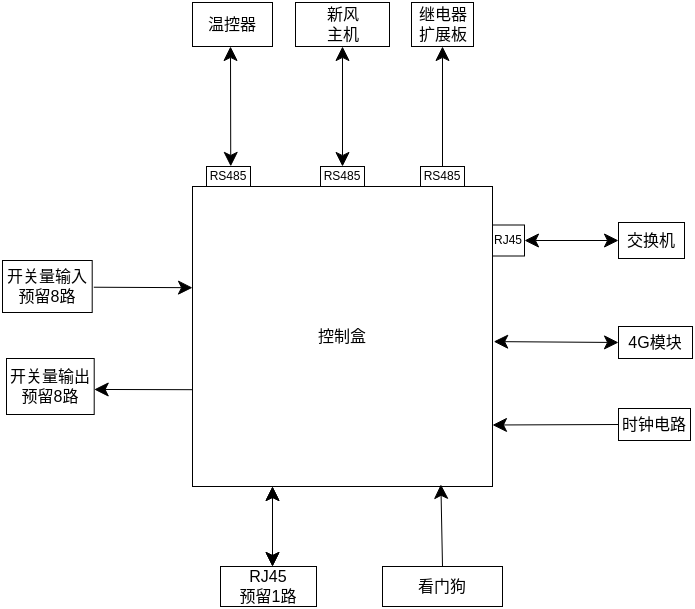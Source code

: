 <mxfile version="16.1.2" type="github"><diagram id="iMQK6x20kkaIyivmuXbJ" name="第 1 页"><mxGraphModel dx="687" dy="371" grid="1" gridSize="1" guides="1" tooltips="1" connect="1" arrows="1" fold="1" page="1" pageScale="1" pageWidth="827" pageHeight="1169" math="0" shadow="0"><root><mxCell id="0"/><mxCell id="1" parent="0"/><mxCell id="7jzLRePLUvwEAjksfmV3-1" value="&lt;div style=&quot;font-size: 8px;&quot;&gt;控制盒&lt;/div&gt;" style="whiteSpace=wrap;html=1;aspect=fixed;strokeWidth=0.5;fontSize=8;" vertex="1" parent="1"><mxGeometry x="350" y="330" width="150" height="150" as="geometry"/></mxCell><mxCell id="7jzLRePLUvwEAjksfmV3-2" value="" style="endArrow=classic;startArrow=classic;html=1;rounded=0;exitX=1;exitY=0.5;exitDx=0;exitDy=0;strokeWidth=0.5;fontSize=8;" edge="1" parent="1" source="7jzLRePLUvwEAjksfmV3-25" target="7jzLRePLUvwEAjksfmV3-22"><mxGeometry width="50" height="50" relative="1" as="geometry"><mxPoint x="639" y="357" as="sourcePoint"/><mxPoint x="629" y="272" as="targetPoint"/></mxGeometry></mxCell><mxCell id="7jzLRePLUvwEAjksfmV3-7" value="&lt;div style=&quot;font-size: 8px;&quot;&gt;开关量输入&lt;/div&gt;&lt;div style=&quot;font-size: 8px;&quot;&gt;预留8路&lt;br style=&quot;font-size: 8px;&quot;&gt;&lt;/div&gt;" style="rounded=0;whiteSpace=wrap;html=1;strokeWidth=0.5;fontSize=8;" vertex="1" parent="1"><mxGeometry x="255" y="367" width="44.85" height="26" as="geometry"/></mxCell><mxCell id="7jzLRePLUvwEAjksfmV3-9" value="&lt;div style=&quot;font-size: 8px;&quot;&gt;开关量输出&lt;/div&gt;&lt;div style=&quot;font-size: 8px;&quot;&gt;预留8路&lt;br style=&quot;font-size: 8px;&quot;&gt;&lt;/div&gt;" style="rounded=0;whiteSpace=wrap;html=1;strokeWidth=0.5;fontSize=8;" vertex="1" parent="1"><mxGeometry x="257" y="416" width="43.85" height="28" as="geometry"/></mxCell><mxCell id="7jzLRePLUvwEAjksfmV3-12" value="" style="endArrow=classic;startArrow=classic;html=1;rounded=0;entryX=0.5;entryY=1;entryDx=0;entryDy=0;strokeWidth=0.5;fontSize=8;" edge="1" parent="1"><mxGeometry width="50" height="50" relative="1" as="geometry"><mxPoint x="390" y="520" as="sourcePoint"/><mxPoint x="390" y="480" as="targetPoint"/></mxGeometry></mxCell><mxCell id="7jzLRePLUvwEAjksfmV3-14" value="" style="endArrow=classic;html=1;rounded=0;exitX=0;exitY=0.444;exitDx=0;exitDy=0;exitPerimeter=0;entryX=1;entryY=0.553;entryDx=0;entryDy=0;entryPerimeter=0;strokeWidth=0.5;fontSize=8;" edge="1" parent="1" target="7jzLRePLUvwEAjksfmV3-9"><mxGeometry width="50" height="50" relative="1" as="geometry"><mxPoint x="349.85" y="431.6" as="sourcePoint"/><mxPoint x="329.85" y="440" as="targetPoint"/></mxGeometry></mxCell><mxCell id="7jzLRePLUvwEAjksfmV3-16" value="" style="endArrow=classic;html=1;rounded=0;entryX=0.001;entryY=0.104;entryDx=0;entryDy=0;entryPerimeter=0;exitX=1.018;exitY=0.514;exitDx=0;exitDy=0;exitPerimeter=0;strokeWidth=0.5;fontSize=8;" edge="1" parent="1" source="7jzLRePLUvwEAjksfmV3-7"><mxGeometry width="50" height="50" relative="1" as="geometry"><mxPoint x="320.04" y="380.08" as="sourcePoint"/><mxPoint x="350.0" y="380.6" as="targetPoint"/></mxGeometry></mxCell><mxCell id="7jzLRePLUvwEAjksfmV3-17" value="时钟电路" style="rounded=0;whiteSpace=wrap;html=1;strokeWidth=0.5;fontSize=8;" vertex="1" parent="1"><mxGeometry x="563" y="441" width="36" height="16" as="geometry"/></mxCell><mxCell id="7jzLRePLUvwEAjksfmV3-18" value="" style="endArrow=classic;html=1;rounded=0;entryX=1;entryY=0.795;entryDx=0;entryDy=0;entryPerimeter=0;exitX=0;exitY=0.5;exitDx=0;exitDy=0;strokeWidth=0.5;fontSize=8;" edge="1" parent="1" source="7jzLRePLUvwEAjksfmV3-17" target="7jzLRePLUvwEAjksfmV3-1"><mxGeometry width="50" height="50" relative="1" as="geometry"><mxPoint x="480" y="455.51" as="sourcePoint"/><mxPoint x="500" y="450" as="targetPoint"/></mxGeometry></mxCell><mxCell id="7jzLRePLUvwEAjksfmV3-19" value="看门狗" style="rounded=0;whiteSpace=wrap;html=1;strokeWidth=0.5;fontSize=8;" vertex="1" parent="1"><mxGeometry x="445" y="520" width="60" height="20" as="geometry"/></mxCell><mxCell id="7jzLRePLUvwEAjksfmV3-22" value="交换机" style="rounded=0;whiteSpace=wrap;html=1;strokeWidth=0.5;fontSize=8;" vertex="1" parent="1"><mxGeometry x="563" y="348" width="33" height="18" as="geometry"/></mxCell><mxCell id="7jzLRePLUvwEAjksfmV3-23" value="&lt;div style=&quot;font-size: 8px;&quot;&gt;RJ45&lt;/div&gt;&lt;div style=&quot;font-size: 8px;&quot;&gt;预留1路&lt;br style=&quot;font-size: 8px;&quot;&gt;&lt;/div&gt;" style="rounded=0;whiteSpace=wrap;html=1;strokeWidth=0.5;fontSize=8;" vertex="1" parent="1"><mxGeometry x="364" y="520" width="48" height="20" as="geometry"/></mxCell><mxCell id="7jzLRePLUvwEAjksfmV3-25" value="&lt;div style=&quot;font-size: 6px;&quot;&gt;&lt;font style=&quot;font-size: 6px;&quot;&gt;RJ45&lt;/font&gt;&lt;/div&gt;" style="rounded=0;whiteSpace=wrap;html=1;strokeWidth=0.5;fontSize=6;" vertex="1" parent="1"><mxGeometry x="500" y="349.25" width="16" height="15.5" as="geometry"/></mxCell><mxCell id="7jzLRePLUvwEAjksfmV3-26" value="温控器" style="rounded=0;whiteSpace=wrap;html=1;strokeWidth=0.5;fontSize=8;" vertex="1" parent="1"><mxGeometry x="350" y="238" width="40" height="22" as="geometry"/></mxCell><mxCell id="7jzLRePLUvwEAjksfmV3-29" value="" style="endArrow=classic;startArrow=classic;html=1;rounded=0;entryX=0.5;entryY=1;entryDx=0;entryDy=0;strokeWidth=0.5;fontSize=8;" edge="1" parent="1"><mxGeometry width="50" height="50" relative="1" as="geometry"><mxPoint x="390" y="520" as="sourcePoint"/><mxPoint x="390" y="480" as="targetPoint"/></mxGeometry></mxCell><mxCell id="7jzLRePLUvwEAjksfmV3-30" value="&lt;font style=&quot;font-size: 6px;&quot;&gt;RS485&lt;/font&gt;" style="rounded=0;whiteSpace=wrap;html=1;strokeWidth=0.5;fontSize=6;" vertex="1" parent="1"><mxGeometry x="414" y="320" width="22" height="10" as="geometry"/></mxCell><mxCell id="7jzLRePLUvwEAjksfmV3-32" value="&lt;div style=&quot;font-size: 8px;&quot;&gt;新风&lt;/div&gt;&lt;div style=&quot;font-size: 8px;&quot;&gt;主机&lt;/div&gt;" style="rounded=0;whiteSpace=wrap;html=1;strokeWidth=0.5;fontSize=8;" vertex="1" parent="1"><mxGeometry x="401.5" y="238" width="47" height="22" as="geometry"/></mxCell><mxCell id="7jzLRePLUvwEAjksfmV3-34" value="" style="endArrow=classic;startArrow=classic;html=1;rounded=0;entryX=0.5;entryY=1;entryDx=0;entryDy=0;exitX=0.5;exitY=0;exitDx=0;exitDy=0;strokeWidth=0.5;fontSize=8;" edge="1" parent="1" source="7jzLRePLUvwEAjksfmV3-30" target="7jzLRePLUvwEAjksfmV3-32"><mxGeometry width="50" height="50" relative="1" as="geometry"><mxPoint x="440" y="280" as="sourcePoint"/><mxPoint x="400" y="280" as="targetPoint"/></mxGeometry></mxCell><mxCell id="7jzLRePLUvwEAjksfmV3-35" value="继电器扩展板" style="rounded=0;whiteSpace=wrap;html=1;strokeWidth=0.5;fontSize=8;" vertex="1" parent="1"><mxGeometry x="459.5" y="238" width="31" height="22" as="geometry"/></mxCell><mxCell id="7jzLRePLUvwEAjksfmV3-39" value="" style="endArrow=classic;html=1;rounded=0;exitX=0.5;exitY=0;exitDx=0;exitDy=0;entryX=0.828;entryY=0.993;entryDx=0;entryDy=0;entryPerimeter=0;strokeWidth=0.5;fontSize=8;" edge="1" parent="1" source="7jzLRePLUvwEAjksfmV3-19" target="7jzLRePLUvwEAjksfmV3-1"><mxGeometry width="50" height="50" relative="1" as="geometry"><mxPoint x="555" y="500.01" as="sourcePoint"/><mxPoint x="495" y="500" as="targetPoint"/></mxGeometry></mxCell><mxCell id="7jzLRePLUvwEAjksfmV3-40" value="&lt;font style=&quot;font-size: 6px;&quot;&gt;RS485&lt;/font&gt;" style="rounded=0;whiteSpace=wrap;html=1;strokeWidth=0.5;fontSize=6;" vertex="1" parent="1"><mxGeometry x="357" y="320" width="22" height="10" as="geometry"/></mxCell><mxCell id="7jzLRePLUvwEAjksfmV3-44" value="" style="edgeStyle=orthogonalEdgeStyle;rounded=0;orthogonalLoop=1;jettySize=auto;html=1;fontSize=6;strokeWidth=0.5;" edge="1" parent="1" source="7jzLRePLUvwEAjksfmV3-41" target="7jzLRePLUvwEAjksfmV3-35"><mxGeometry relative="1" as="geometry"/></mxCell><mxCell id="7jzLRePLUvwEAjksfmV3-41" value="&lt;font style=&quot;font-size: 6px;&quot;&gt;RS485&lt;/font&gt;" style="rounded=0;whiteSpace=wrap;html=1;strokeWidth=0.5;fontSize=6;" vertex="1" parent="1"><mxGeometry x="464" y="320" width="22" height="10" as="geometry"/></mxCell><mxCell id="7jzLRePLUvwEAjksfmV3-42" value="" style="endArrow=classic;startArrow=classic;html=1;rounded=0;entryX=0.5;entryY=1;entryDx=0;entryDy=0;strokeWidth=0.5;fontSize=8;exitX=0.551;exitY=-0.006;exitDx=0;exitDy=0;exitPerimeter=0;" edge="1" parent="1" source="7jzLRePLUvwEAjksfmV3-40"><mxGeometry width="50" height="50" relative="1" as="geometry"><mxPoint x="369" y="319" as="sourcePoint"/><mxPoint x="369" y="260" as="targetPoint"/></mxGeometry></mxCell><mxCell id="7jzLRePLUvwEAjksfmV3-46" value="4G模块" style="rounded=0;whiteSpace=wrap;html=1;strokeWidth=0.5;fontSize=8;" vertex="1" parent="1"><mxGeometry x="563" y="400" width="37" height="16" as="geometry"/></mxCell><mxCell id="7jzLRePLUvwEAjksfmV3-48" value="" style="endArrow=classic;startArrow=classic;html=1;rounded=0;exitX=1.004;exitY=0.517;exitDx=0;exitDy=0;strokeWidth=0.5;fontSize=8;entryX=0;entryY=0.5;entryDx=0;entryDy=0;exitPerimeter=0;" edge="1" parent="1" source="7jzLRePLUvwEAjksfmV3-1" target="7jzLRePLUvwEAjksfmV3-46"><mxGeometry width="50" height="50" relative="1" as="geometry"><mxPoint x="500" y="409" as="sourcePoint"/><mxPoint x="547" y="409" as="targetPoint"/></mxGeometry></mxCell></root></mxGraphModel></diagram></mxfile>